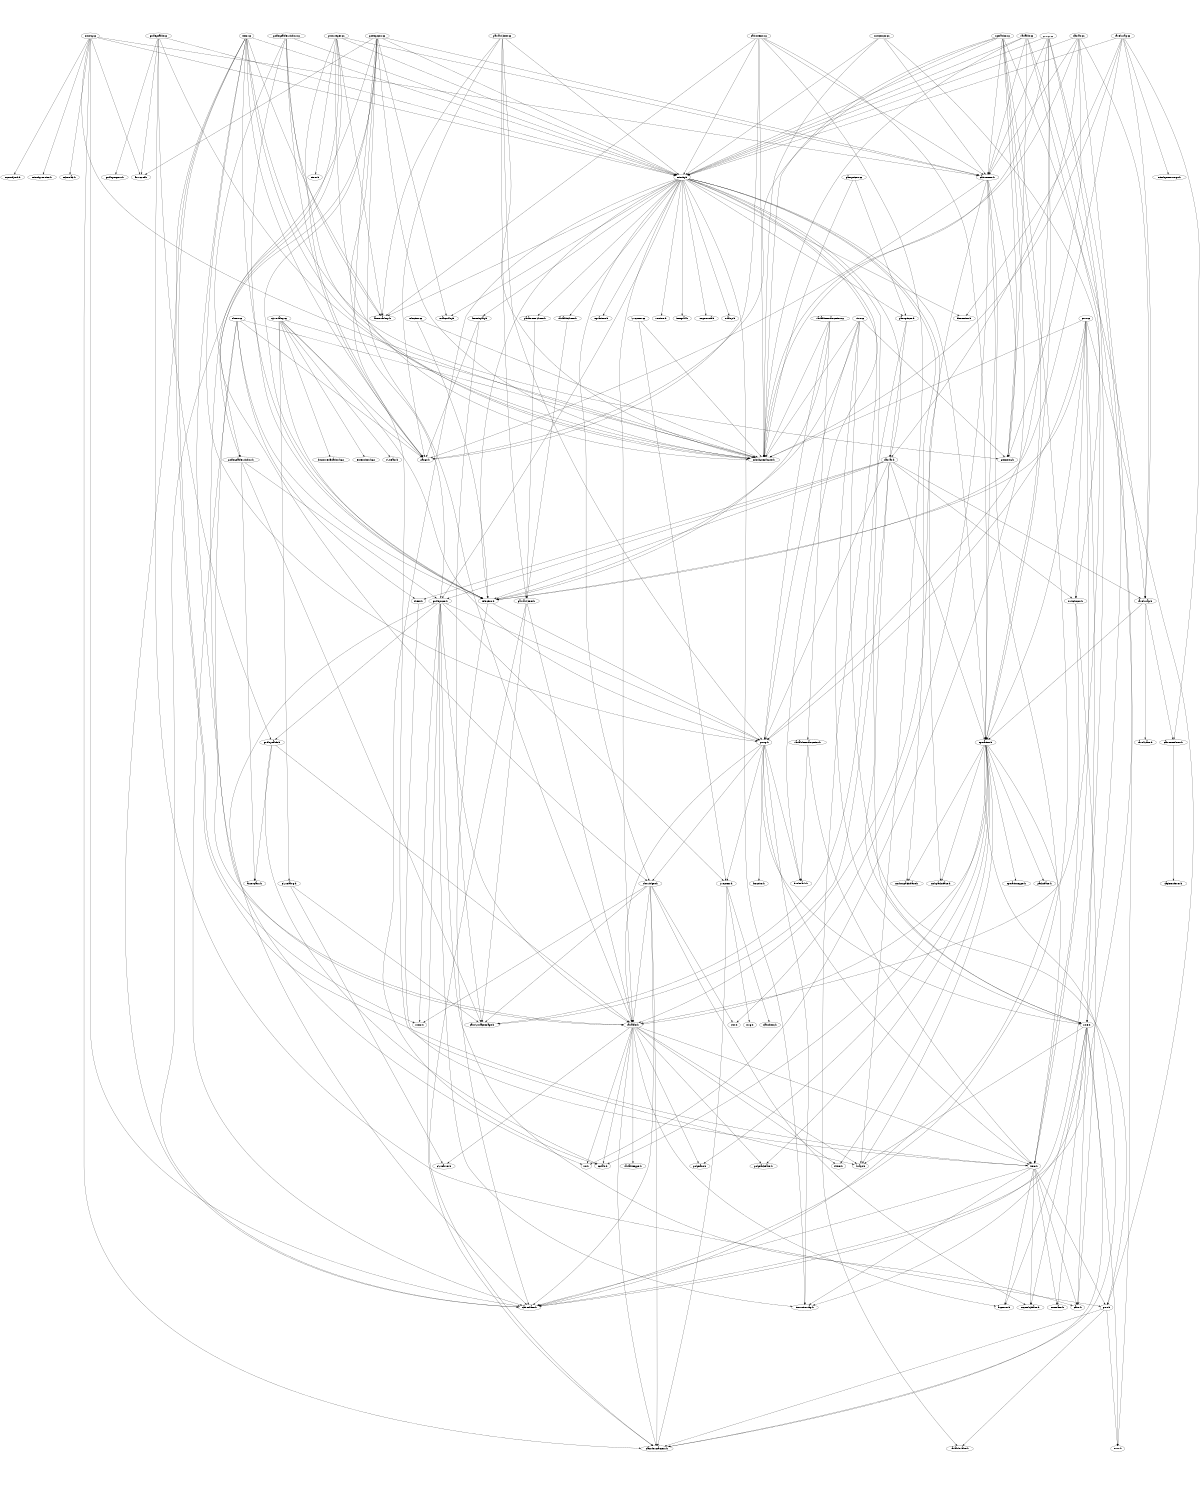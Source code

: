 digraph "source tree" {
    overlap=scale;
    size="8,10";
    ratio="fill";
    fontsize="16";
    fontname="Helvetica";
	clusterrank="local";
	"plotWidget.h" -> "zoom.h"
	"godleyIcon.cc" -> "godleyTableWindow.h"
	"minsky.cc" -> "cairo_base.h"
	"godleyTableWindow.cc" -> "latexMarkup.h"
	"sheet.cc" -> "str.h"
	"plotWidget.cc" -> "timer.h"
	"port.cc" -> "operation.h"
	"group.h" -> "SVGItem.h"
	"godleyIcon.cc" -> "variable.h"
	"CSVDialog.cc" -> "selection.h"
	"operation.h" -> "item.h"
	"wire.cc" -> "minsky_epilogue.h"
	"canvas.cc" -> "ravelWrap.h"
	"ravelWrap.cc" -> "ravelWrap.h"
	"SVGItem.h" -> "classdesc.h"
	"item.h" -> "TCL_obj_base.h"
	"godleyTable.cc" -> "minsky.h"
	"canvas.h" -> "godleyIcon.h"
	"item.h" -> "noteBase.h"
	"canvas.cc" -> "cairo_base.h"
	"group.h" -> "variable.h"
	"port.cc" -> "group.h"
	"operation.h" -> "ecolab.h"
	"item.cc" -> "item.h"
	"item.cc" -> "minsky_epilogue.h"
	"CSVDialog.cc" -> "minsky_epilogue.h"
	"minsky.h" -> "wire.h"
	"parVarSheet.h" -> "classdesc_access.h"
	"canvas.h" -> "group.h"
	"godleyIcon.cc" -> "minsky.h"
	"parVarSheet.cc" -> "pango.h"
	"variable.cc" -> "error.h"
	"switchIcon.cc" -> "minsky.h"
	"switchIcon.cc" -> "switchIcon.h"
	"godleyIcon.h" -> "classdesc_access.h"
	"sheet.cc" -> "minsky_epilogue.h"
	"operation.cc" -> "minsky.h"
	"minsky.h" -> "xml_unpack_base.h"
	"godleyTableWindow.h" -> "godleyIcon.h"
	"cairoItems.cc" -> "minsky.h"
	"wire.cc" -> "geometry.h"
	"operation.cc" -> "geometry.h"
	"minsky.h" -> "rungeKutta.h"
	"wire.cc" -> "wire.h"
	"CSVDialog.cc" -> "zStream.h"
	"group.cc" -> "group.h"
	"variable.cc" -> "variable.h"
	"minsky.h" -> "selection.h"
	"group.cc" -> "wire.h"
	"plotWidget.h" -> "cairoSurfaceImage.h"
	"godleyTableWindow.cc" -> "pango.h"
	"operation.h" -> "slider.h"
	"switchIcon.cc" -> "cairoItems.h"
	"variable.h" -> "CSVParser.h"
	"operation.h" -> "classdesc_access.h"
	"variableInstanceList.h" -> "bookmark.h"
	"minsky.h" -> "dimension.h"
	"canvas.cc" -> "canvas.h"
	"parVarSheet.h" -> "cairoSurfaceImage.h"
	"parVarSheet.cc" -> "minsky.h"
	"operation.h" -> "variable.h"
	"godleyTable.cc" -> "godleyExport.h"
	"sheet.cc" -> "cairo_base.h"
	"godleyTable.cc" -> "godleyTable.h"
	"fontDisplay.h" -> "cairoSurfaceImage.h"
	"cairoItems.h" -> "pango.h"
	"ravelWrap.h" -> "ravelState.h"
	"godleyIcon.h" -> "SVGItem.h"
	"minsky.h" -> "evalOp.h"
	"operation.cc" -> "pango.h"
	"godleyTableWindow.cc" -> "godleyTableWindow.h"
	"variableSheet.h" -> "parVarSheet.h"
	"switchIcon.h" -> "item.h"
	"wire.h" -> "noteBase.h"
	"godleyTable.cc" -> "flowCoef.h"
	"item.cc" -> "latexMarkup.h"
	"group.h" -> "wire.h"
	"godleyTable.h" -> "variable.h"
	"plotWidget.h" -> "TCL_obj_base.h"
	"wire.h" -> "error.h"
	"variableInstanceList.cc" -> "variableInstanceList.h"
	"CSVDialog.cc" -> "https_verification.hpp"
	"wire.h" -> "cairo.h"
	"selection.h" -> "cairo_base.h"
	"minsky.cc" -> "TCL_obj_stl.h"
	"port.cc" -> "wire.h"
	"minsky.h" -> "equations.h"
	"operation.h" -> "polyBase.h"
	"cairoItems.cc" -> "arrays.h"
	"SVGItem.cc" -> "minsky_epilogue.h"
	"item.cc" -> "minsky.h"
	"parVarSheet.cc" -> "group.h"
	"sheet.cc" -> "pango.h"
	"godleyTableWindow.cc" -> "minsky.h"
	"parVarSheet.cc" -> "latexMarkup.h"
	"port.h" -> "error.h"
	"godleyIcon.cc" -> "selection.h"
	"group.cc" -> "operation.h"
	"canvas.h" -> "ravelWrap.h"
	"wire.h" -> "arrays.h"
	"minsky.cc" -> "minsky.h"
	"godleyIcon.h" -> "cairo.h"
	"minsky.h" -> "panopticon.h"
	"variable.cc" -> "geometry.h"
	"item.cc" -> "pango.h"
	"group.cc" -> "minsky_epilogue.h"
	"selection.cc" -> "selection.h"
	"godleyIcon.h" -> "group.h"
	"minsky.h" -> "operation.h"
	"variable.cc" -> "cairoItems.h"
	"canvas.h" -> "selection.h"
	"minsky.h" -> "intrusiveMap.h"
	"port.cc" -> "minsky_epilogue.h"
	"canvas.h" -> "switchIcon.h"
	"cairoItems.h" -> "geometry.h"
	"cairoItems.cc" -> "pango.h"
	"selection.cc" -> "minsky_epilogue.h"
	"CSVDialog.h" -> "cairoSurfaceImage.h"
	"item.cc" -> "zoom.h"
	"variable.h" -> "polyPackBase.h"
	"operation.h" -> "xml_pack_base.h"
	"wire.cc" -> "group.h"
	"plotWidget.cc" -> "variable.h"
	"operation.cc" -> "cairoItems.h"
	"godleyTable.cc" -> "port.h"
	"group.h" -> "plotWidget.h"
	"group.h" -> "function.h"
	"wire.cc" -> "selection.h"
	"godleyTableWindow.cc" -> "minsky_epilogue.h"
	"minsky.h" -> "evalGodley.h"
	"variableInstanceList.h" -> "item.h"
	"variable.h" -> "accessor.h"
	"port.h" -> "classdesc_access.h"
	"minsky.h" -> "canvas.h"
	"operation.h" -> "xml_unpack_base.h"
	"operation.h" -> "operationType.h"
	"plotWidget.h" -> "cairo_base.h"
	"cairoItems.cc" -> "operation.h"
	"canvas.cc" -> "cairoItems.h"
	"godleyTableWindow.h" -> "assetClass.h"
	"port.cc" -> "switchIcon.h"
	"plotWidget.cc" -> "minsky.h"
	"item.cc" -> "geometry.h"
	"operation.cc" -> "minsky_epilogue.h"
	"operation.cc" -> "str.h"
	"parVarSheet.cc" -> "minsky_epilogue.h"
	"godleyIcon.cc" -> "arrays.h"
	"operation.h" -> "arrays.h"
	"variable.h" -> "arrays.h"
	"variable.h" -> "ecolab.h"
	"variable.h" -> "classdesc_access.h"
	"godleyIcon.cc" -> "minsky_epilogue.h"
	"minsky.h" -> "plotWidget.h"
	"wire.h" -> "TCL_obj_base.h"
	"godleyIcon.cc" -> "evalGodley.h"
	"operation.cc" -> "operation.h"
	"item.h" -> "cairo.h"
	"SVGItem.h" -> "classdesc_access.h"
	"minsky.h" -> "variableSheet.h"
	"SVGItem.h" -> "rsvg.h"
	"item.cc" -> "cairo_base.h"
	"switchIcon.cc" -> "minsky_epilogue.h"
	"fontDisplay.h" -> "pango.h"
	"ravelWrap.h" -> "operation.h"
	"plotWidget.cc" -> "latexMarkup.h"
	"variable.h" -> "item.h"
	"CSVDialog.h" -> "CSVParser.h"
	"cairoItems.cc" -> "cairoItems.h"
	"ravelWrap.cc" -> "selection.h"
	"wire.h" -> "accessor.h"
	"minsky.h" -> "variableValue.h"
	"CSVDialog.cc" -> "CSVDialog.h"
	"operation.cc" -> "ravelWrap.h"
	"plotWidget.cc" -> "minsky_epilogue.h"
	"godleyIcon.h" -> "godleyTable.h"
	"minsky.cc" -> "minskyVersion.h"
	"selection.h" -> "group.h"
	"item.h" -> "cairo_base.h"
	"minsky.h" -> "parameterSheet.h"
	"ravelWrap.cc" -> "cairoRenderer.h"
	"variable.h" -> "variableType.h"
	"panopticon.h" -> "canvas.h"
	"variableInstanceList.cc" -> "selection.h"
	"minsky.h" -> "variable.h"
	"minsky.h" -> "version.h"
	"parameterSheet.h" -> "parVarSheet.h"
	"switchIcon.h" -> "cairo.h"
	"godleyTable.cc" -> "minsky_epilogue.h"
	"sheet.cc" -> "selection.h"
	"godleyTableWindow.h" -> "cairoSurfaceImage.h"
	"godleyIcon.h" -> "variable.h"
	"minsky.h" -> "fontDisplay.h"
	"minsky.cc" -> "schema3.h"
	"cairoItems.h" -> "plot.h"
	"port.cc" -> "item.h"
	"item.cc" -> "group.h"
	"godleyIcon.h" -> "intrusiveMap.h"
	"operation.cc" -> "cairo_base.h"
	"plotWidget.h" -> "plot.h"
	"panopticon.cc" -> "panopticon.h"
	"plotWidget.cc" -> "pango.h"
	"minsky.cc" -> "flowCoef.h"
	"variableInstanceList.cc" -> "group.h"
	"canvas.cc" -> "minsky_epilogue.h"
	"cairoItems.h" -> "variable.h"
	"cairoRenderer.h" -> "capiRenderer.h"
	"minsky.h" -> "ecolab.h"
	"port.cc" -> "port.h"
	"operation.h" -> "pack_base.h"
	"plotWidget.cc" -> "plotWidget.h"
	"godleyIcon.cc" -> "flowCoef.h"
	"ravelWrap.h" -> "cairoRenderer.h"
	"wire.h" -> "classdesc_access.h"
	"minsky.cc" -> "minsky_epilogue.h"
	"ravelWrap.cc" -> "minsky.h"
	"group.cc" -> "minsky.h"
	"canvas.h" -> "wire.h"
	"CSVDialog.cc" -> "extensions.hpp"
	"godleyIcon.cc" -> "godleyIcon.h"
	"parVarSheet.h" -> "variable.h"
	"panopticon.h" -> "cairoSurfaceImage.h"
	"plotWidget.h" -> "classdesc_access.h"
	"cairoItems.cc" -> "minsky_epilogue.h"
	"item.h" -> "accessor.h"
	"godleyIcon.cc" -> "cairoItems.h"
	"ravelWrap.cc" -> "dimension.h"
	"cairoItems.h" -> "cairo_base.h"
	"godleyTableWindow.cc" -> "selection.h"
	"group.cc" -> "cairo_base.h"
	"godleyIcon.cc" -> "cairo_base.h"
	"godleyTable.h" -> "ecolab.h"
	"minsky.cc" -> "cairoItems.h"
	"godleyIcon.h" -> "cairo_base.h"
	"variable.cc" -> "minsky.h"
	"wire.cc" -> "port.h"
	"group.h" -> "item.h"
	"sheet.h" -> "item.h"
	"item.cc" -> "variable.h"
	"godleyIcon.h" -> "zoom.h"
	"canvas.cc" -> "geometry.h"
	"minsky.h" -> "godleyIcon.h"
	"minsky.h" -> "latexMarkup.h"
	"cairoItems.cc" -> "latexMarkup.h"
	"minsky.cc" -> "classdesc_access.h"
	"group.h" -> "bookmark.h"
	"canvas.h" -> "operation.h"
	"item.cc" -> "selection.h"
	"canvas.h" -> "sheet.h"
	"minsky.h" -> "integral.h"
	"variable.h" -> "str.h"
	"sheet.cc" -> "sheet.h"
	"item.h" -> "intrusiveMap.h"
	"CSVDialog.cc" -> "pango.h"
	"port.h" -> "variableValue.h"
	"plotWidget.cc" -> "cairoItems.h"
	"minsky.h" -> "xml_pack_base.h"
	"minsky.h" -> "bookmark.h"
	"wire.h" -> "intrusiveMap.h"
	"godleyTable.h" -> "assetClass.h"
	"CSVDialog.cc" -> "group.h"
	"group.h" -> "intrusiveMap.h"
	"variable.h" -> "polyBase.h"
	"ravelWrap.cc" -> "minskyTensorOps.h"
	"variable.h" -> "slider.h"
	"parVarSheet.cc" -> "parVarSheet.h"
	"variable.cc" -> "minsky_epilogue.h"
	"variableInstanceList.cc" -> "minsky_epilogue.h"
	"port.cc" -> "selection.h"
	"panopticon.cc" -> "minsky_epilogue.h"
	"canvas.h" -> "cairoSurfaceImage.h"
	"canvas.cc" -> "minsky.h"
	"operation.h" -> "polyPackBase.h"
	"group.cc" -> "cairoItems.h"
	"ravelWrap.cc" -> "minsky_epilogue.h"
	"cairoItems.h" -> "operation.h"
	"plotWidget.h" -> "variable.h"
	"SVGItem.cc" -> "SVGItem.h"
	"item.h" -> "port.h"
}
